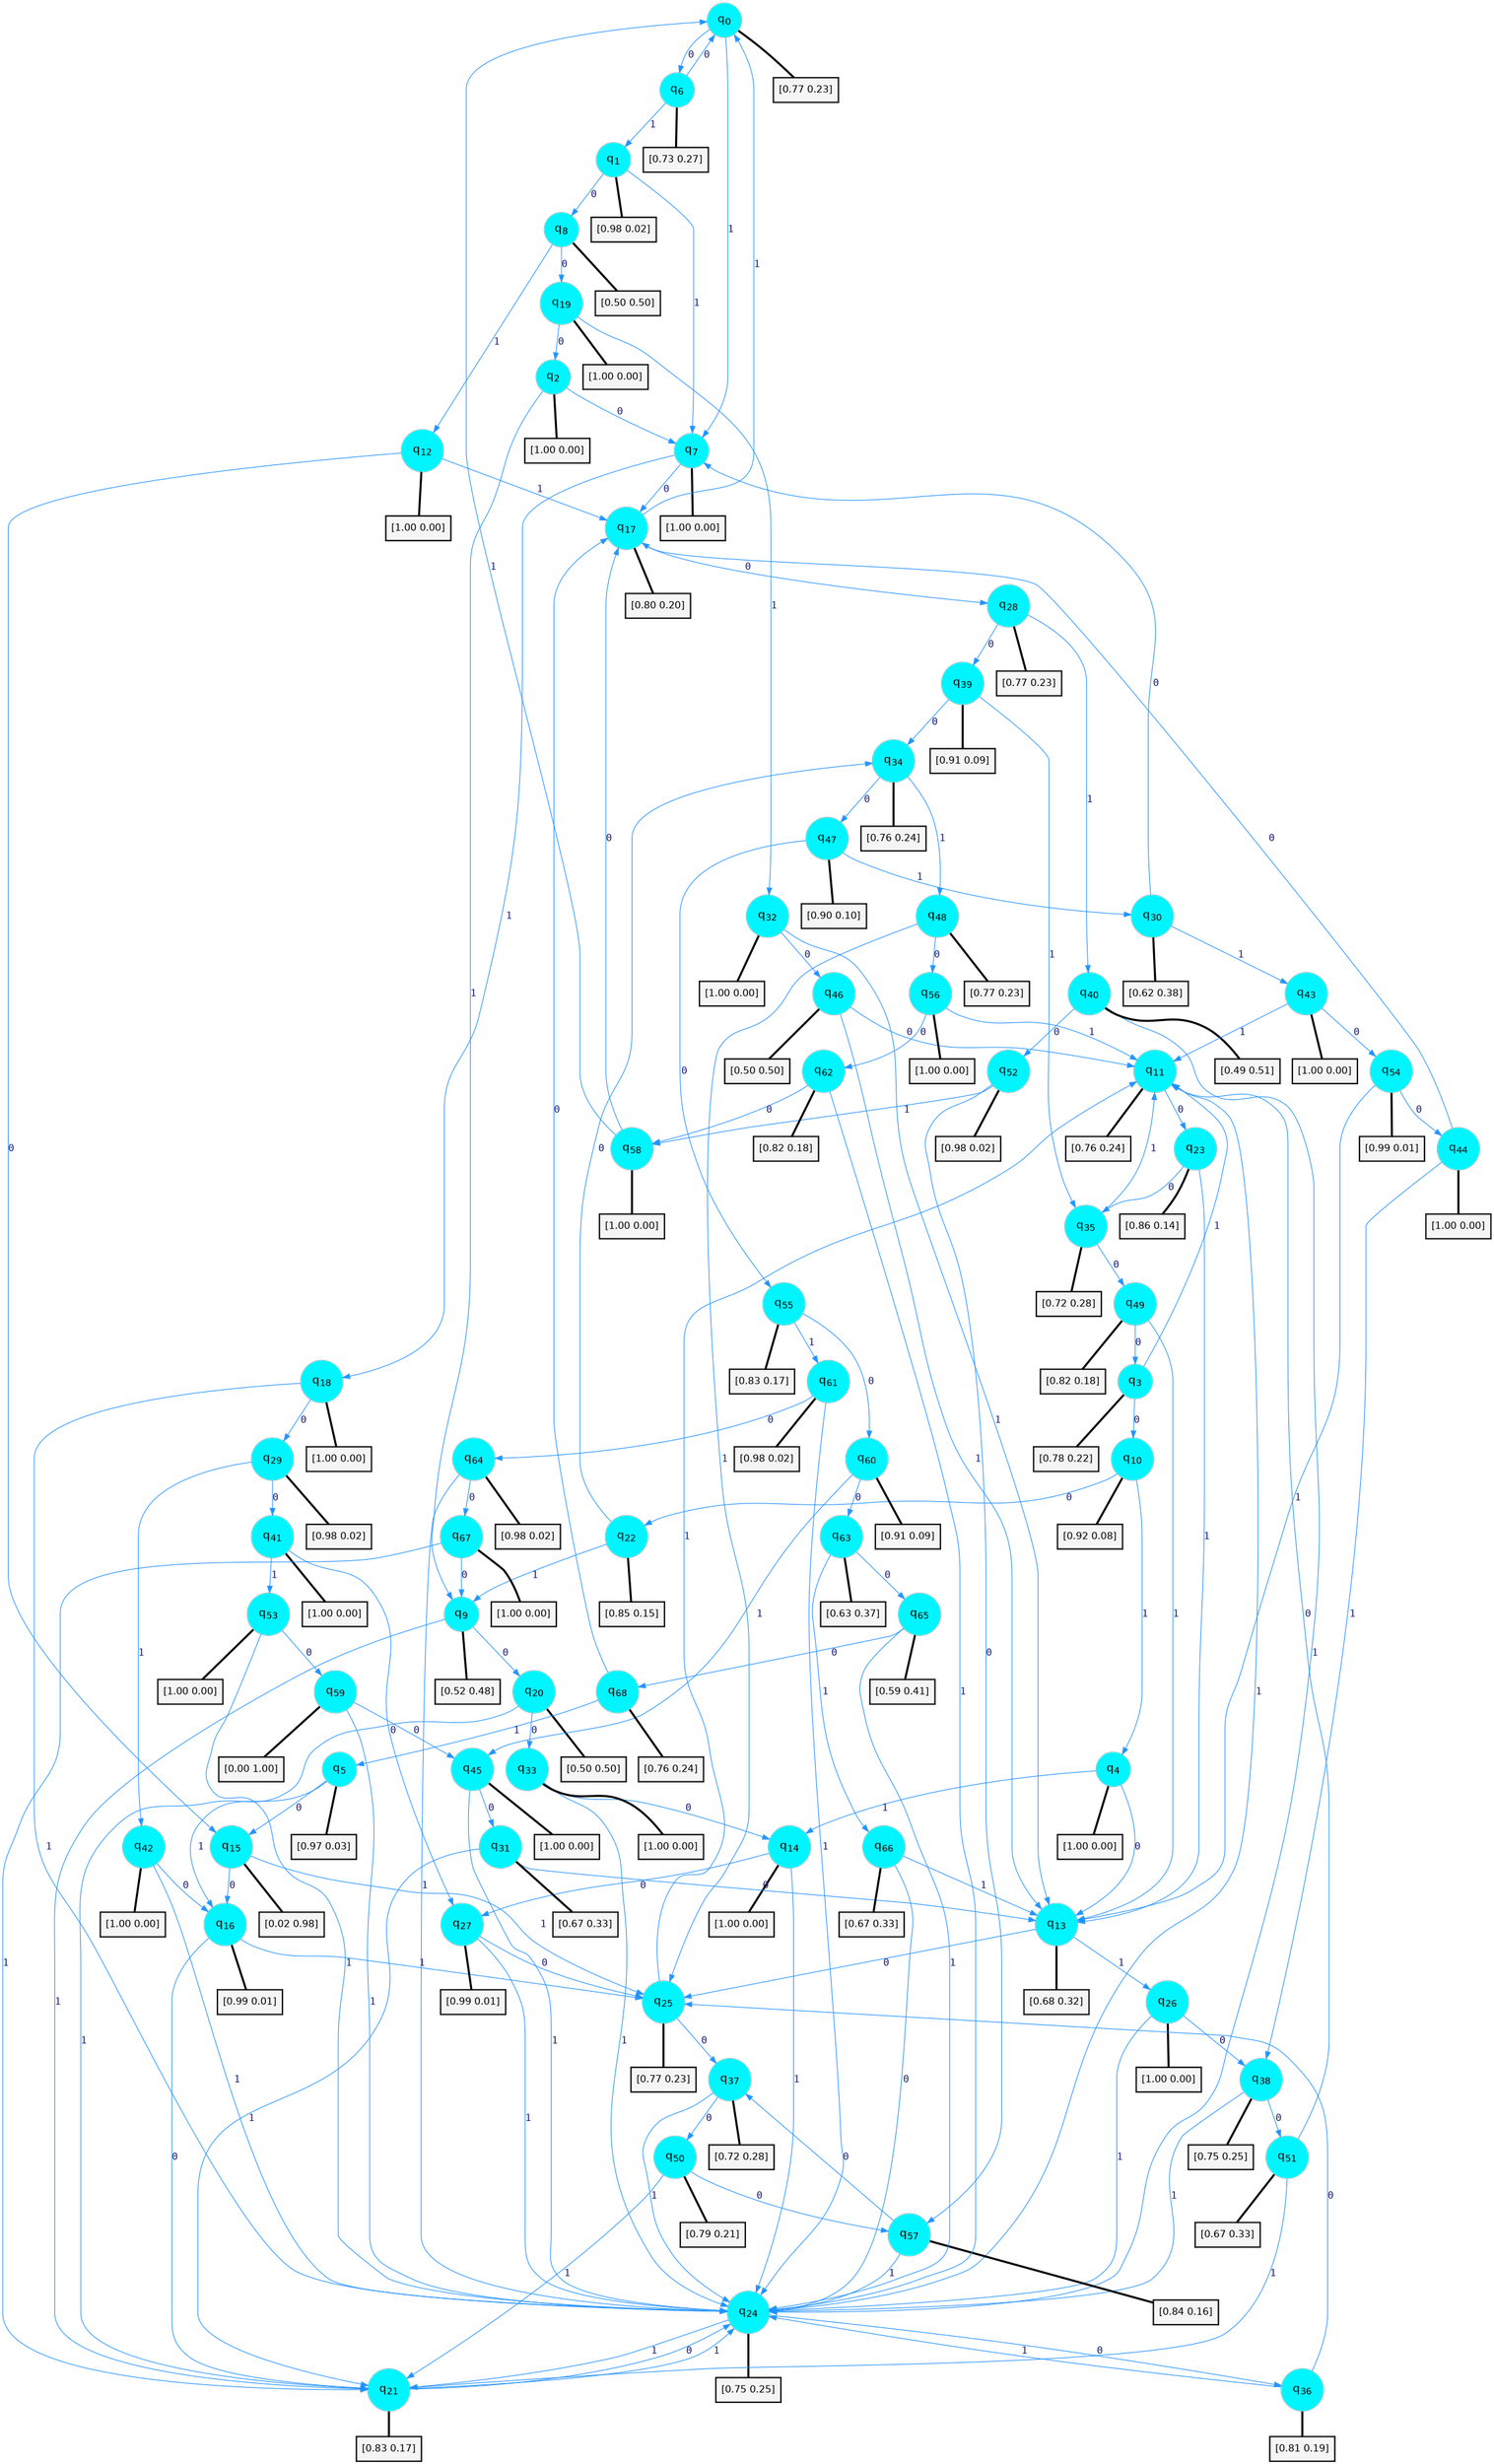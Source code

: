 digraph G {
graph [
bgcolor=transparent, dpi=300, rankdir=TD, size="40,25"];
node [
color=gray, fillcolor=turquoise1, fontcolor=black, fontname=Helvetica, fontsize=16, fontweight=bold, shape=circle, style=filled];
edge [
arrowsize=1, color=dodgerblue1, fontcolor=midnightblue, fontname=courier, fontweight=bold, penwidth=1, style=solid, weight=20];
0[label=<q<SUB>0</SUB>>];
1[label=<q<SUB>1</SUB>>];
2[label=<q<SUB>2</SUB>>];
3[label=<q<SUB>3</SUB>>];
4[label=<q<SUB>4</SUB>>];
5[label=<q<SUB>5</SUB>>];
6[label=<q<SUB>6</SUB>>];
7[label=<q<SUB>7</SUB>>];
8[label=<q<SUB>8</SUB>>];
9[label=<q<SUB>9</SUB>>];
10[label=<q<SUB>10</SUB>>];
11[label=<q<SUB>11</SUB>>];
12[label=<q<SUB>12</SUB>>];
13[label=<q<SUB>13</SUB>>];
14[label=<q<SUB>14</SUB>>];
15[label=<q<SUB>15</SUB>>];
16[label=<q<SUB>16</SUB>>];
17[label=<q<SUB>17</SUB>>];
18[label=<q<SUB>18</SUB>>];
19[label=<q<SUB>19</SUB>>];
20[label=<q<SUB>20</SUB>>];
21[label=<q<SUB>21</SUB>>];
22[label=<q<SUB>22</SUB>>];
23[label=<q<SUB>23</SUB>>];
24[label=<q<SUB>24</SUB>>];
25[label=<q<SUB>25</SUB>>];
26[label=<q<SUB>26</SUB>>];
27[label=<q<SUB>27</SUB>>];
28[label=<q<SUB>28</SUB>>];
29[label=<q<SUB>29</SUB>>];
30[label=<q<SUB>30</SUB>>];
31[label=<q<SUB>31</SUB>>];
32[label=<q<SUB>32</SUB>>];
33[label=<q<SUB>33</SUB>>];
34[label=<q<SUB>34</SUB>>];
35[label=<q<SUB>35</SUB>>];
36[label=<q<SUB>36</SUB>>];
37[label=<q<SUB>37</SUB>>];
38[label=<q<SUB>38</SUB>>];
39[label=<q<SUB>39</SUB>>];
40[label=<q<SUB>40</SUB>>];
41[label=<q<SUB>41</SUB>>];
42[label=<q<SUB>42</SUB>>];
43[label=<q<SUB>43</SUB>>];
44[label=<q<SUB>44</SUB>>];
45[label=<q<SUB>45</SUB>>];
46[label=<q<SUB>46</SUB>>];
47[label=<q<SUB>47</SUB>>];
48[label=<q<SUB>48</SUB>>];
49[label=<q<SUB>49</SUB>>];
50[label=<q<SUB>50</SUB>>];
51[label=<q<SUB>51</SUB>>];
52[label=<q<SUB>52</SUB>>];
53[label=<q<SUB>53</SUB>>];
54[label=<q<SUB>54</SUB>>];
55[label=<q<SUB>55</SUB>>];
56[label=<q<SUB>56</SUB>>];
57[label=<q<SUB>57</SUB>>];
58[label=<q<SUB>58</SUB>>];
59[label=<q<SUB>59</SUB>>];
60[label=<q<SUB>60</SUB>>];
61[label=<q<SUB>61</SUB>>];
62[label=<q<SUB>62</SUB>>];
63[label=<q<SUB>63</SUB>>];
64[label=<q<SUB>64</SUB>>];
65[label=<q<SUB>65</SUB>>];
66[label=<q<SUB>66</SUB>>];
67[label=<q<SUB>67</SUB>>];
68[label=<q<SUB>68</SUB>>];
69[label="[0.77 0.23]", shape=box,fontcolor=black, fontname=Helvetica, fontsize=14, penwidth=2, fillcolor=whitesmoke,color=black];
70[label="[0.98 0.02]", shape=box,fontcolor=black, fontname=Helvetica, fontsize=14, penwidth=2, fillcolor=whitesmoke,color=black];
71[label="[1.00 0.00]", shape=box,fontcolor=black, fontname=Helvetica, fontsize=14, penwidth=2, fillcolor=whitesmoke,color=black];
72[label="[0.78 0.22]", shape=box,fontcolor=black, fontname=Helvetica, fontsize=14, penwidth=2, fillcolor=whitesmoke,color=black];
73[label="[1.00 0.00]", shape=box,fontcolor=black, fontname=Helvetica, fontsize=14, penwidth=2, fillcolor=whitesmoke,color=black];
74[label="[0.97 0.03]", shape=box,fontcolor=black, fontname=Helvetica, fontsize=14, penwidth=2, fillcolor=whitesmoke,color=black];
75[label="[0.73 0.27]", shape=box,fontcolor=black, fontname=Helvetica, fontsize=14, penwidth=2, fillcolor=whitesmoke,color=black];
76[label="[1.00 0.00]", shape=box,fontcolor=black, fontname=Helvetica, fontsize=14, penwidth=2, fillcolor=whitesmoke,color=black];
77[label="[0.50 0.50]", shape=box,fontcolor=black, fontname=Helvetica, fontsize=14, penwidth=2, fillcolor=whitesmoke,color=black];
78[label="[0.52 0.48]", shape=box,fontcolor=black, fontname=Helvetica, fontsize=14, penwidth=2, fillcolor=whitesmoke,color=black];
79[label="[0.92 0.08]", shape=box,fontcolor=black, fontname=Helvetica, fontsize=14, penwidth=2, fillcolor=whitesmoke,color=black];
80[label="[0.76 0.24]", shape=box,fontcolor=black, fontname=Helvetica, fontsize=14, penwidth=2, fillcolor=whitesmoke,color=black];
81[label="[1.00 0.00]", shape=box,fontcolor=black, fontname=Helvetica, fontsize=14, penwidth=2, fillcolor=whitesmoke,color=black];
82[label="[0.68 0.32]", shape=box,fontcolor=black, fontname=Helvetica, fontsize=14, penwidth=2, fillcolor=whitesmoke,color=black];
83[label="[1.00 0.00]", shape=box,fontcolor=black, fontname=Helvetica, fontsize=14, penwidth=2, fillcolor=whitesmoke,color=black];
84[label="[0.02 0.98]", shape=box,fontcolor=black, fontname=Helvetica, fontsize=14, penwidth=2, fillcolor=whitesmoke,color=black];
85[label="[0.99 0.01]", shape=box,fontcolor=black, fontname=Helvetica, fontsize=14, penwidth=2, fillcolor=whitesmoke,color=black];
86[label="[0.80 0.20]", shape=box,fontcolor=black, fontname=Helvetica, fontsize=14, penwidth=2, fillcolor=whitesmoke,color=black];
87[label="[1.00 0.00]", shape=box,fontcolor=black, fontname=Helvetica, fontsize=14, penwidth=2, fillcolor=whitesmoke,color=black];
88[label="[1.00 0.00]", shape=box,fontcolor=black, fontname=Helvetica, fontsize=14, penwidth=2, fillcolor=whitesmoke,color=black];
89[label="[0.50 0.50]", shape=box,fontcolor=black, fontname=Helvetica, fontsize=14, penwidth=2, fillcolor=whitesmoke,color=black];
90[label="[0.83 0.17]", shape=box,fontcolor=black, fontname=Helvetica, fontsize=14, penwidth=2, fillcolor=whitesmoke,color=black];
91[label="[0.85 0.15]", shape=box,fontcolor=black, fontname=Helvetica, fontsize=14, penwidth=2, fillcolor=whitesmoke,color=black];
92[label="[0.86 0.14]", shape=box,fontcolor=black, fontname=Helvetica, fontsize=14, penwidth=2, fillcolor=whitesmoke,color=black];
93[label="[0.75 0.25]", shape=box,fontcolor=black, fontname=Helvetica, fontsize=14, penwidth=2, fillcolor=whitesmoke,color=black];
94[label="[0.77 0.23]", shape=box,fontcolor=black, fontname=Helvetica, fontsize=14, penwidth=2, fillcolor=whitesmoke,color=black];
95[label="[1.00 0.00]", shape=box,fontcolor=black, fontname=Helvetica, fontsize=14, penwidth=2, fillcolor=whitesmoke,color=black];
96[label="[0.99 0.01]", shape=box,fontcolor=black, fontname=Helvetica, fontsize=14, penwidth=2, fillcolor=whitesmoke,color=black];
97[label="[0.77 0.23]", shape=box,fontcolor=black, fontname=Helvetica, fontsize=14, penwidth=2, fillcolor=whitesmoke,color=black];
98[label="[0.98 0.02]", shape=box,fontcolor=black, fontname=Helvetica, fontsize=14, penwidth=2, fillcolor=whitesmoke,color=black];
99[label="[0.62 0.38]", shape=box,fontcolor=black, fontname=Helvetica, fontsize=14, penwidth=2, fillcolor=whitesmoke,color=black];
100[label="[0.67 0.33]", shape=box,fontcolor=black, fontname=Helvetica, fontsize=14, penwidth=2, fillcolor=whitesmoke,color=black];
101[label="[1.00 0.00]", shape=box,fontcolor=black, fontname=Helvetica, fontsize=14, penwidth=2, fillcolor=whitesmoke,color=black];
102[label="[1.00 0.00]", shape=box,fontcolor=black, fontname=Helvetica, fontsize=14, penwidth=2, fillcolor=whitesmoke,color=black];
103[label="[0.76 0.24]", shape=box,fontcolor=black, fontname=Helvetica, fontsize=14, penwidth=2, fillcolor=whitesmoke,color=black];
104[label="[0.72 0.28]", shape=box,fontcolor=black, fontname=Helvetica, fontsize=14, penwidth=2, fillcolor=whitesmoke,color=black];
105[label="[0.81 0.19]", shape=box,fontcolor=black, fontname=Helvetica, fontsize=14, penwidth=2, fillcolor=whitesmoke,color=black];
106[label="[0.72 0.28]", shape=box,fontcolor=black, fontname=Helvetica, fontsize=14, penwidth=2, fillcolor=whitesmoke,color=black];
107[label="[0.75 0.25]", shape=box,fontcolor=black, fontname=Helvetica, fontsize=14, penwidth=2, fillcolor=whitesmoke,color=black];
108[label="[0.91 0.09]", shape=box,fontcolor=black, fontname=Helvetica, fontsize=14, penwidth=2, fillcolor=whitesmoke,color=black];
109[label="[0.49 0.51]", shape=box,fontcolor=black, fontname=Helvetica, fontsize=14, penwidth=2, fillcolor=whitesmoke,color=black];
110[label="[1.00 0.00]", shape=box,fontcolor=black, fontname=Helvetica, fontsize=14, penwidth=2, fillcolor=whitesmoke,color=black];
111[label="[1.00 0.00]", shape=box,fontcolor=black, fontname=Helvetica, fontsize=14, penwidth=2, fillcolor=whitesmoke,color=black];
112[label="[1.00 0.00]", shape=box,fontcolor=black, fontname=Helvetica, fontsize=14, penwidth=2, fillcolor=whitesmoke,color=black];
113[label="[1.00 0.00]", shape=box,fontcolor=black, fontname=Helvetica, fontsize=14, penwidth=2, fillcolor=whitesmoke,color=black];
114[label="[1.00 0.00]", shape=box,fontcolor=black, fontname=Helvetica, fontsize=14, penwidth=2, fillcolor=whitesmoke,color=black];
115[label="[0.50 0.50]", shape=box,fontcolor=black, fontname=Helvetica, fontsize=14, penwidth=2, fillcolor=whitesmoke,color=black];
116[label="[0.90 0.10]", shape=box,fontcolor=black, fontname=Helvetica, fontsize=14, penwidth=2, fillcolor=whitesmoke,color=black];
117[label="[0.77 0.23]", shape=box,fontcolor=black, fontname=Helvetica, fontsize=14, penwidth=2, fillcolor=whitesmoke,color=black];
118[label="[0.82 0.18]", shape=box,fontcolor=black, fontname=Helvetica, fontsize=14, penwidth=2, fillcolor=whitesmoke,color=black];
119[label="[0.79 0.21]", shape=box,fontcolor=black, fontname=Helvetica, fontsize=14, penwidth=2, fillcolor=whitesmoke,color=black];
120[label="[0.67 0.33]", shape=box,fontcolor=black, fontname=Helvetica, fontsize=14, penwidth=2, fillcolor=whitesmoke,color=black];
121[label="[0.98 0.02]", shape=box,fontcolor=black, fontname=Helvetica, fontsize=14, penwidth=2, fillcolor=whitesmoke,color=black];
122[label="[1.00 0.00]", shape=box,fontcolor=black, fontname=Helvetica, fontsize=14, penwidth=2, fillcolor=whitesmoke,color=black];
123[label="[0.99 0.01]", shape=box,fontcolor=black, fontname=Helvetica, fontsize=14, penwidth=2, fillcolor=whitesmoke,color=black];
124[label="[0.83 0.17]", shape=box,fontcolor=black, fontname=Helvetica, fontsize=14, penwidth=2, fillcolor=whitesmoke,color=black];
125[label="[1.00 0.00]", shape=box,fontcolor=black, fontname=Helvetica, fontsize=14, penwidth=2, fillcolor=whitesmoke,color=black];
126[label="[0.84 0.16]", shape=box,fontcolor=black, fontname=Helvetica, fontsize=14, penwidth=2, fillcolor=whitesmoke,color=black];
127[label="[1.00 0.00]", shape=box,fontcolor=black, fontname=Helvetica, fontsize=14, penwidth=2, fillcolor=whitesmoke,color=black];
128[label="[0.00 1.00]", shape=box,fontcolor=black, fontname=Helvetica, fontsize=14, penwidth=2, fillcolor=whitesmoke,color=black];
129[label="[0.91 0.09]", shape=box,fontcolor=black, fontname=Helvetica, fontsize=14, penwidth=2, fillcolor=whitesmoke,color=black];
130[label="[0.98 0.02]", shape=box,fontcolor=black, fontname=Helvetica, fontsize=14, penwidth=2, fillcolor=whitesmoke,color=black];
131[label="[0.82 0.18]", shape=box,fontcolor=black, fontname=Helvetica, fontsize=14, penwidth=2, fillcolor=whitesmoke,color=black];
132[label="[0.63 0.37]", shape=box,fontcolor=black, fontname=Helvetica, fontsize=14, penwidth=2, fillcolor=whitesmoke,color=black];
133[label="[0.98 0.02]", shape=box,fontcolor=black, fontname=Helvetica, fontsize=14, penwidth=2, fillcolor=whitesmoke,color=black];
134[label="[0.59 0.41]", shape=box,fontcolor=black, fontname=Helvetica, fontsize=14, penwidth=2, fillcolor=whitesmoke,color=black];
135[label="[0.67 0.33]", shape=box,fontcolor=black, fontname=Helvetica, fontsize=14, penwidth=2, fillcolor=whitesmoke,color=black];
136[label="[1.00 0.00]", shape=box,fontcolor=black, fontname=Helvetica, fontsize=14, penwidth=2, fillcolor=whitesmoke,color=black];
137[label="[0.76 0.24]", shape=box,fontcolor=black, fontname=Helvetica, fontsize=14, penwidth=2, fillcolor=whitesmoke,color=black];
0->6 [label=0];
0->7 [label=1];
0->69 [arrowhead=none, penwidth=3,color=black];
1->8 [label=0];
1->7 [label=1];
1->70 [arrowhead=none, penwidth=3,color=black];
2->7 [label=0];
2->9 [label=1];
2->71 [arrowhead=none, penwidth=3,color=black];
3->10 [label=0];
3->11 [label=1];
3->72 [arrowhead=none, penwidth=3,color=black];
4->13 [label=0];
4->14 [label=1];
4->73 [arrowhead=none, penwidth=3,color=black];
5->15 [label=0];
5->16 [label=1];
5->74 [arrowhead=none, penwidth=3,color=black];
6->0 [label=0];
6->1 [label=1];
6->75 [arrowhead=none, penwidth=3,color=black];
7->17 [label=0];
7->18 [label=1];
7->76 [arrowhead=none, penwidth=3,color=black];
8->19 [label=0];
8->12 [label=1];
8->77 [arrowhead=none, penwidth=3,color=black];
9->20 [label=0];
9->21 [label=1];
9->78 [arrowhead=none, penwidth=3,color=black];
10->22 [label=0];
10->4 [label=1];
10->79 [arrowhead=none, penwidth=3,color=black];
11->23 [label=0];
11->24 [label=1];
11->80 [arrowhead=none, penwidth=3,color=black];
12->15 [label=0];
12->17 [label=1];
12->81 [arrowhead=none, penwidth=3,color=black];
13->25 [label=0];
13->26 [label=1];
13->82 [arrowhead=none, penwidth=3,color=black];
14->27 [label=0];
14->24 [label=1];
14->83 [arrowhead=none, penwidth=3,color=black];
15->16 [label=0];
15->25 [label=1];
15->84 [arrowhead=none, penwidth=3,color=black];
16->21 [label=0];
16->25 [label=1];
16->85 [arrowhead=none, penwidth=3,color=black];
17->28 [label=0];
17->0 [label=1];
17->86 [arrowhead=none, penwidth=3,color=black];
18->29 [label=0];
18->24 [label=1];
18->87 [arrowhead=none, penwidth=3,color=black];
19->2 [label=0];
19->32 [label=1];
19->88 [arrowhead=none, penwidth=3,color=black];
20->33 [label=0];
20->21 [label=1];
20->89 [arrowhead=none, penwidth=3,color=black];
21->24 [label=0];
21->24 [label=1];
21->90 [arrowhead=none, penwidth=3,color=black];
22->34 [label=0];
22->9 [label=1];
22->91 [arrowhead=none, penwidth=3,color=black];
23->35 [label=0];
23->13 [label=1];
23->92 [arrowhead=none, penwidth=3,color=black];
24->36 [label=0];
24->21 [label=1];
24->93 [arrowhead=none, penwidth=3,color=black];
25->37 [label=0];
25->11 [label=1];
25->94 [arrowhead=none, penwidth=3,color=black];
26->38 [label=0];
26->24 [label=1];
26->95 [arrowhead=none, penwidth=3,color=black];
27->25 [label=0];
27->24 [label=1];
27->96 [arrowhead=none, penwidth=3,color=black];
28->39 [label=0];
28->40 [label=1];
28->97 [arrowhead=none, penwidth=3,color=black];
29->41 [label=0];
29->42 [label=1];
29->98 [arrowhead=none, penwidth=3,color=black];
30->7 [label=0];
30->43 [label=1];
30->99 [arrowhead=none, penwidth=3,color=black];
31->13 [label=0];
31->21 [label=1];
31->100 [arrowhead=none, penwidth=3,color=black];
32->46 [label=0];
32->13 [label=1];
32->101 [arrowhead=none, penwidth=3,color=black];
33->14 [label=0];
33->24 [label=1];
33->102 [arrowhead=none, penwidth=3,color=black];
34->47 [label=0];
34->48 [label=1];
34->103 [arrowhead=none, penwidth=3,color=black];
35->49 [label=0];
35->11 [label=1];
35->104 [arrowhead=none, penwidth=3,color=black];
36->25 [label=0];
36->24 [label=1];
36->105 [arrowhead=none, penwidth=3,color=black];
37->50 [label=0];
37->24 [label=1];
37->106 [arrowhead=none, penwidth=3,color=black];
38->51 [label=0];
38->24 [label=1];
38->107 [arrowhead=none, penwidth=3,color=black];
39->34 [label=0];
39->35 [label=1];
39->108 [arrowhead=none, penwidth=3,color=black];
40->52 [label=0];
40->24 [label=1];
40->109 [arrowhead=none, penwidth=3,color=black];
41->27 [label=0];
41->53 [label=1];
41->110 [arrowhead=none, penwidth=3,color=black];
42->16 [label=0];
42->24 [label=1];
42->111 [arrowhead=none, penwidth=3,color=black];
43->54 [label=0];
43->11 [label=1];
43->112 [arrowhead=none, penwidth=3,color=black];
44->17 [label=0];
44->38 [label=1];
44->113 [arrowhead=none, penwidth=3,color=black];
45->31 [label=0];
45->24 [label=1];
45->114 [arrowhead=none, penwidth=3,color=black];
46->11 [label=0];
46->13 [label=1];
46->115 [arrowhead=none, penwidth=3,color=black];
47->55 [label=0];
47->30 [label=1];
47->116 [arrowhead=none, penwidth=3,color=black];
48->56 [label=0];
48->25 [label=1];
48->117 [arrowhead=none, penwidth=3,color=black];
49->3 [label=0];
49->13 [label=1];
49->118 [arrowhead=none, penwidth=3,color=black];
50->57 [label=0];
50->21 [label=1];
50->119 [arrowhead=none, penwidth=3,color=black];
51->11 [label=0];
51->21 [label=1];
51->120 [arrowhead=none, penwidth=3,color=black];
52->57 [label=0];
52->58 [label=1];
52->121 [arrowhead=none, penwidth=3,color=black];
53->59 [label=0];
53->24 [label=1];
53->122 [arrowhead=none, penwidth=3,color=black];
54->44 [label=0];
54->13 [label=1];
54->123 [arrowhead=none, penwidth=3,color=black];
55->60 [label=0];
55->61 [label=1];
55->124 [arrowhead=none, penwidth=3,color=black];
56->62 [label=0];
56->11 [label=1];
56->125 [arrowhead=none, penwidth=3,color=black];
57->37 [label=0];
57->24 [label=1];
57->126 [arrowhead=none, penwidth=3,color=black];
58->17 [label=0];
58->0 [label=1];
58->127 [arrowhead=none, penwidth=3,color=black];
59->45 [label=0];
59->24 [label=1];
59->128 [arrowhead=none, penwidth=3,color=black];
60->63 [label=0];
60->45 [label=1];
60->129 [arrowhead=none, penwidth=3,color=black];
61->64 [label=0];
61->24 [label=1];
61->130 [arrowhead=none, penwidth=3,color=black];
62->58 [label=0];
62->24 [label=1];
62->131 [arrowhead=none, penwidth=3,color=black];
63->65 [label=0];
63->66 [label=1];
63->132 [arrowhead=none, penwidth=3,color=black];
64->67 [label=0];
64->24 [label=1];
64->133 [arrowhead=none, penwidth=3,color=black];
65->68 [label=0];
65->24 [label=1];
65->134 [arrowhead=none, penwidth=3,color=black];
66->24 [label=0];
66->13 [label=1];
66->135 [arrowhead=none, penwidth=3,color=black];
67->9 [label=0];
67->21 [label=1];
67->136 [arrowhead=none, penwidth=3,color=black];
68->17 [label=0];
68->5 [label=1];
68->137 [arrowhead=none, penwidth=3,color=black];
}
